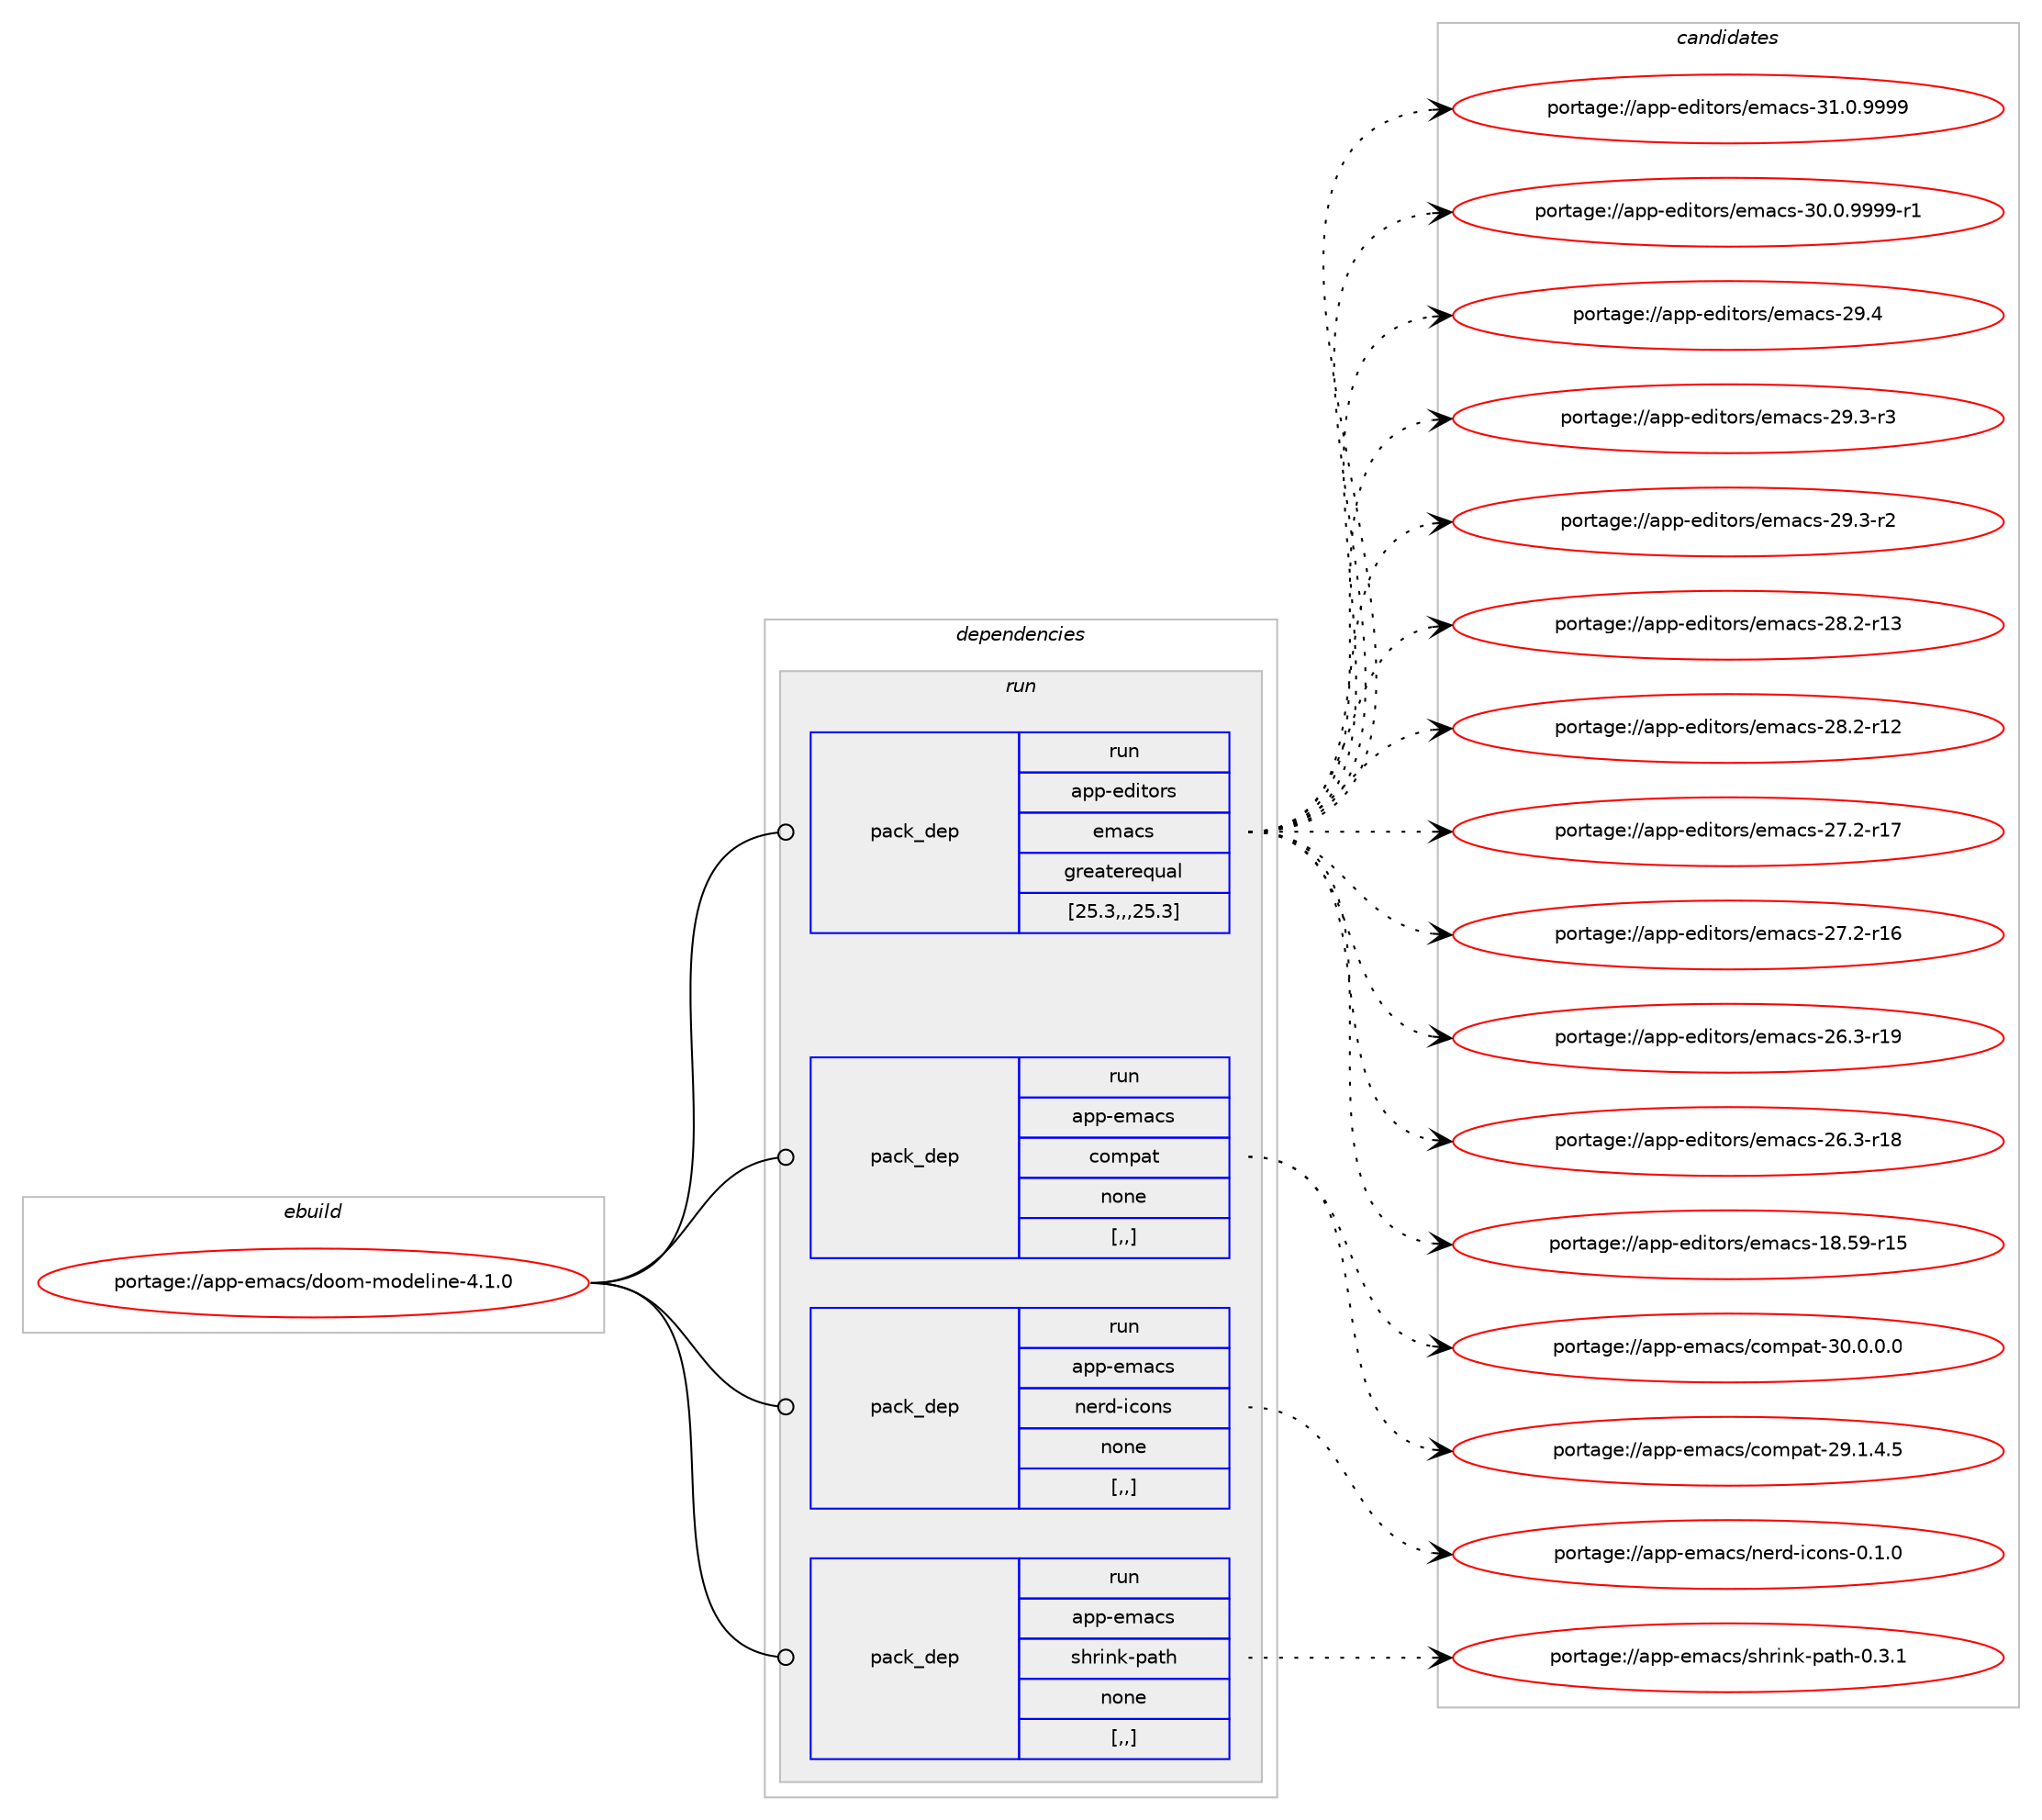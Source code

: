 digraph prolog {

# *************
# Graph options
# *************

newrank=true;
concentrate=true;
compound=true;
graph [rankdir=LR,fontname=Helvetica,fontsize=10,ranksep=1.5];#, ranksep=2.5, nodesep=0.2];
edge  [arrowhead=vee];
node  [fontname=Helvetica,fontsize=10];

# **********
# The ebuild
# **********

subgraph cluster_leftcol {
color=gray;
label=<<i>ebuild</i>>;
id [label="portage://app-emacs/doom-modeline-4.1.0", color=red, width=4, href="../app-emacs/doom-modeline-4.1.0.svg"];
}

# ****************
# The dependencies
# ****************

subgraph cluster_midcol {
color=gray;
label=<<i>dependencies</i>>;
subgraph cluster_compile {
fillcolor="#eeeeee";
style=filled;
label=<<i>compile</i>>;
}
subgraph cluster_compileandrun {
fillcolor="#eeeeee";
style=filled;
label=<<i>compile and run</i>>;
}
subgraph cluster_run {
fillcolor="#eeeeee";
style=filled;
label=<<i>run</i>>;
subgraph pack16207 {
dependency22502 [label=<<TABLE BORDER="0" CELLBORDER="1" CELLSPACING="0" CELLPADDING="4" WIDTH="220"><TR><TD ROWSPAN="6" CELLPADDING="30">pack_dep</TD></TR><TR><TD WIDTH="110">run</TD></TR><TR><TD>app-editors</TD></TR><TR><TD>emacs</TD></TR><TR><TD>greaterequal</TD></TR><TR><TD>[25.3,,,25.3]</TD></TR></TABLE>>, shape=none, color=blue];
}
id:e -> dependency22502:w [weight=20,style="solid",arrowhead="odot"];
subgraph pack16208 {
dependency22503 [label=<<TABLE BORDER="0" CELLBORDER="1" CELLSPACING="0" CELLPADDING="4" WIDTH="220"><TR><TD ROWSPAN="6" CELLPADDING="30">pack_dep</TD></TR><TR><TD WIDTH="110">run</TD></TR><TR><TD>app-emacs</TD></TR><TR><TD>compat</TD></TR><TR><TD>none</TD></TR><TR><TD>[,,]</TD></TR></TABLE>>, shape=none, color=blue];
}
id:e -> dependency22503:w [weight=20,style="solid",arrowhead="odot"];
subgraph pack16209 {
dependency22504 [label=<<TABLE BORDER="0" CELLBORDER="1" CELLSPACING="0" CELLPADDING="4" WIDTH="220"><TR><TD ROWSPAN="6" CELLPADDING="30">pack_dep</TD></TR><TR><TD WIDTH="110">run</TD></TR><TR><TD>app-emacs</TD></TR><TR><TD>nerd-icons</TD></TR><TR><TD>none</TD></TR><TR><TD>[,,]</TD></TR></TABLE>>, shape=none, color=blue];
}
id:e -> dependency22504:w [weight=20,style="solid",arrowhead="odot"];
subgraph pack16210 {
dependency22505 [label=<<TABLE BORDER="0" CELLBORDER="1" CELLSPACING="0" CELLPADDING="4" WIDTH="220"><TR><TD ROWSPAN="6" CELLPADDING="30">pack_dep</TD></TR><TR><TD WIDTH="110">run</TD></TR><TR><TD>app-emacs</TD></TR><TR><TD>shrink-path</TD></TR><TR><TD>none</TD></TR><TR><TD>[,,]</TD></TR></TABLE>>, shape=none, color=blue];
}
id:e -> dependency22505:w [weight=20,style="solid",arrowhead="odot"];
}
}

# **************
# The candidates
# **************

subgraph cluster_choices {
rank=same;
color=gray;
label=<<i>candidates</i>>;

subgraph choice16207 {
color=black;
nodesep=1;
choice971121124510110010511611111411547101109979911545514946484657575757 [label="portage://app-editors/emacs-31.0.9999", color=red, width=4,href="../app-editors/emacs-31.0.9999.svg"];
choice9711211245101100105116111114115471011099799115455148464846575757574511449 [label="portage://app-editors/emacs-30.0.9999-r1", color=red, width=4,href="../app-editors/emacs-30.0.9999-r1.svg"];
choice97112112451011001051161111141154710110997991154550574652 [label="portage://app-editors/emacs-29.4", color=red, width=4,href="../app-editors/emacs-29.4.svg"];
choice971121124510110010511611111411547101109979911545505746514511451 [label="portage://app-editors/emacs-29.3-r3", color=red, width=4,href="../app-editors/emacs-29.3-r3.svg"];
choice971121124510110010511611111411547101109979911545505746514511450 [label="portage://app-editors/emacs-29.3-r2", color=red, width=4,href="../app-editors/emacs-29.3-r2.svg"];
choice97112112451011001051161111141154710110997991154550564650451144951 [label="portage://app-editors/emacs-28.2-r13", color=red, width=4,href="../app-editors/emacs-28.2-r13.svg"];
choice97112112451011001051161111141154710110997991154550564650451144950 [label="portage://app-editors/emacs-28.2-r12", color=red, width=4,href="../app-editors/emacs-28.2-r12.svg"];
choice97112112451011001051161111141154710110997991154550554650451144955 [label="portage://app-editors/emacs-27.2-r17", color=red, width=4,href="../app-editors/emacs-27.2-r17.svg"];
choice97112112451011001051161111141154710110997991154550554650451144954 [label="portage://app-editors/emacs-27.2-r16", color=red, width=4,href="../app-editors/emacs-27.2-r16.svg"];
choice97112112451011001051161111141154710110997991154550544651451144957 [label="portage://app-editors/emacs-26.3-r19", color=red, width=4,href="../app-editors/emacs-26.3-r19.svg"];
choice97112112451011001051161111141154710110997991154550544651451144956 [label="portage://app-editors/emacs-26.3-r18", color=red, width=4,href="../app-editors/emacs-26.3-r18.svg"];
choice9711211245101100105116111114115471011099799115454956465357451144953 [label="portage://app-editors/emacs-18.59-r15", color=red, width=4,href="../app-editors/emacs-18.59-r15.svg"];
dependency22502:e -> choice971121124510110010511611111411547101109979911545514946484657575757:w [style=dotted,weight="100"];
dependency22502:e -> choice9711211245101100105116111114115471011099799115455148464846575757574511449:w [style=dotted,weight="100"];
dependency22502:e -> choice97112112451011001051161111141154710110997991154550574652:w [style=dotted,weight="100"];
dependency22502:e -> choice971121124510110010511611111411547101109979911545505746514511451:w [style=dotted,weight="100"];
dependency22502:e -> choice971121124510110010511611111411547101109979911545505746514511450:w [style=dotted,weight="100"];
dependency22502:e -> choice97112112451011001051161111141154710110997991154550564650451144951:w [style=dotted,weight="100"];
dependency22502:e -> choice97112112451011001051161111141154710110997991154550564650451144950:w [style=dotted,weight="100"];
dependency22502:e -> choice97112112451011001051161111141154710110997991154550554650451144955:w [style=dotted,weight="100"];
dependency22502:e -> choice97112112451011001051161111141154710110997991154550554650451144954:w [style=dotted,weight="100"];
dependency22502:e -> choice97112112451011001051161111141154710110997991154550544651451144957:w [style=dotted,weight="100"];
dependency22502:e -> choice97112112451011001051161111141154710110997991154550544651451144956:w [style=dotted,weight="100"];
dependency22502:e -> choice9711211245101100105116111114115471011099799115454956465357451144953:w [style=dotted,weight="100"];
}
subgraph choice16208 {
color=black;
nodesep=1;
choice97112112451011099799115479911110911297116455148464846484648 [label="portage://app-emacs/compat-30.0.0.0", color=red, width=4,href="../app-emacs/compat-30.0.0.0.svg"];
choice97112112451011099799115479911110911297116455057464946524653 [label="portage://app-emacs/compat-29.1.4.5", color=red, width=4,href="../app-emacs/compat-29.1.4.5.svg"];
dependency22503:e -> choice97112112451011099799115479911110911297116455148464846484648:w [style=dotted,weight="100"];
dependency22503:e -> choice97112112451011099799115479911110911297116455057464946524653:w [style=dotted,weight="100"];
}
subgraph choice16209 {
color=black;
nodesep=1;
choice97112112451011099799115471101011141004510599111110115454846494648 [label="portage://app-emacs/nerd-icons-0.1.0", color=red, width=4,href="../app-emacs/nerd-icons-0.1.0.svg"];
dependency22504:e -> choice97112112451011099799115471101011141004510599111110115454846494648:w [style=dotted,weight="100"];
}
subgraph choice16210 {
color=black;
nodesep=1;
choice97112112451011099799115471151041141051101074511297116104454846514649 [label="portage://app-emacs/shrink-path-0.3.1", color=red, width=4,href="../app-emacs/shrink-path-0.3.1.svg"];
dependency22505:e -> choice97112112451011099799115471151041141051101074511297116104454846514649:w [style=dotted,weight="100"];
}
}

}
